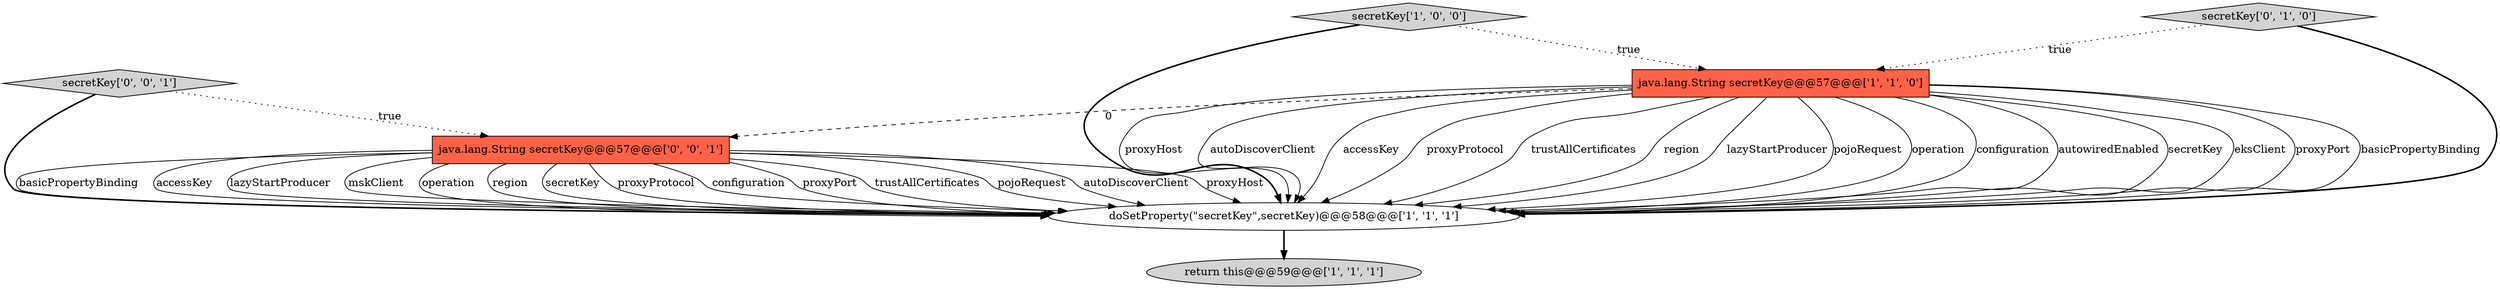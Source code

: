digraph {
5 [style = filled, label = "secretKey['0', '0', '1']", fillcolor = lightgray, shape = diamond image = "AAA0AAABBB3BBB"];
1 [style = filled, label = "return this@@@59@@@['1', '1', '1']", fillcolor = lightgray, shape = ellipse image = "AAA0AAABBB1BBB"];
0 [style = filled, label = "secretKey['1', '0', '0']", fillcolor = lightgray, shape = diamond image = "AAA0AAABBB1BBB"];
2 [style = filled, label = "doSetProperty(\"secretKey\",secretKey)@@@58@@@['1', '1', '1']", fillcolor = white, shape = ellipse image = "AAA0AAABBB1BBB"];
6 [style = filled, label = "java.lang.String secretKey@@@57@@@['0', '0', '1']", fillcolor = tomato, shape = box image = "AAA0AAABBB3BBB"];
4 [style = filled, label = "secretKey['0', '1', '0']", fillcolor = lightgray, shape = diamond image = "AAA0AAABBB2BBB"];
3 [style = filled, label = "java.lang.String secretKey@@@57@@@['1', '1', '0']", fillcolor = tomato, shape = box image = "AAA0AAABBB1BBB"];
3->6 [style = dashed, label="0"];
3->2 [style = solid, label="proxyHost"];
6->2 [style = solid, label="basicPropertyBinding"];
3->2 [style = solid, label="autoDiscoverClient"];
6->2 [style = solid, label="accessKey"];
3->2 [style = solid, label="accessKey"];
2->1 [style = bold, label=""];
3->2 [style = solid, label="proxyProtocol"];
6->2 [style = solid, label="lazyStartProducer"];
0->2 [style = bold, label=""];
3->2 [style = solid, label="trustAllCertificates"];
6->2 [style = solid, label="mskClient"];
5->6 [style = dotted, label="true"];
6->2 [style = solid, label="operation"];
3->2 [style = solid, label="region"];
4->2 [style = bold, label=""];
3->2 [style = solid, label="lazyStartProducer"];
6->2 [style = solid, label="region"];
6->2 [style = solid, label="secretKey"];
3->2 [style = solid, label="pojoRequest"];
3->2 [style = solid, label="operation"];
6->2 [style = solid, label="proxyProtocol"];
3->2 [style = solid, label="configuration"];
5->2 [style = bold, label=""];
4->3 [style = dotted, label="true"];
6->2 [style = solid, label="configuration"];
6->2 [style = solid, label="proxyPort"];
6->2 [style = solid, label="trustAllCertificates"];
6->2 [style = solid, label="pojoRequest"];
6->2 [style = solid, label="autoDiscoverClient"];
3->2 [style = solid, label="autowiredEnabled"];
0->3 [style = dotted, label="true"];
6->2 [style = solid, label="proxyHost"];
3->2 [style = solid, label="secretKey"];
3->2 [style = solid, label="eksClient"];
3->2 [style = solid, label="proxyPort"];
3->2 [style = solid, label="basicPropertyBinding"];
}
